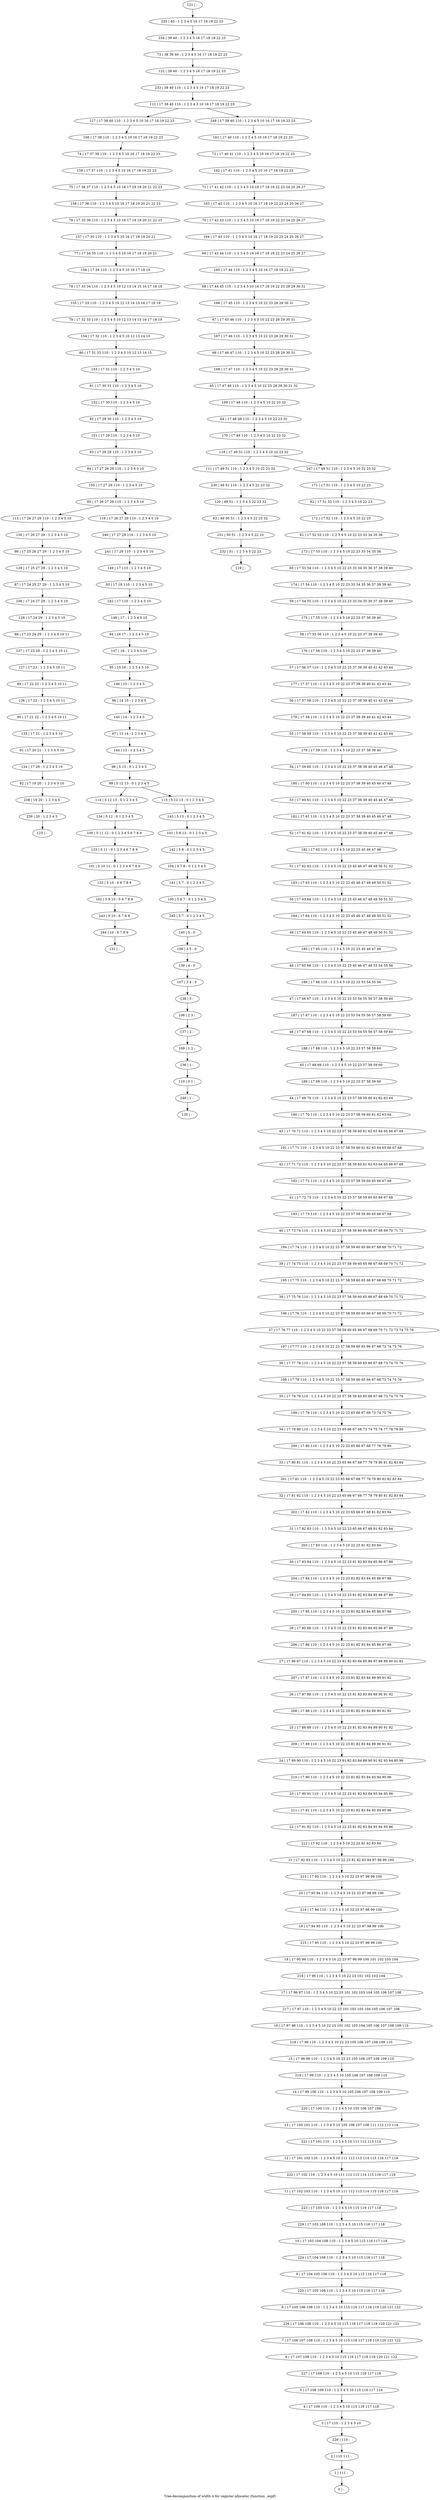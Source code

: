 digraph G {
graph [label="Tree-decomposition of width 4 for register allocator (function _expf)"]
0[label="0 | : "];
1[label="1 | 111 : "];
2[label="2 | 110 111 : "];
3[label="3 | 17 110 : 1 2 3 4 5 10 "];
4[label="4 | 17 109 110 : 1 2 3 4 5 10 115 116 117 118 "];
5[label="5 | 17 108 109 110 : 1 2 3 4 5 10 115 116 117 118 "];
6[label="6 | 17 107 108 110 : 1 2 3 4 5 10 115 116 117 118 119 120 121 122 "];
7[label="7 | 17 106 107 108 110 : 1 2 3 4 5 10 115 116 117 118 119 120 121 122 "];
8[label="8 | 17 105 106 108 110 : 1 2 3 4 5 10 115 116 117 118 119 120 121 122 "];
9[label="9 | 17 104 105 108 110 : 1 2 3 4 5 10 115 116 117 118 "];
10[label="10 | 17 103 104 108 110 : 1 2 3 4 5 10 115 116 117 118 "];
11[label="11 | 17 102 103 110 : 1 2 3 4 5 10 111 112 113 114 115 116 117 118 "];
12[label="12 | 17 101 102 110 : 1 2 3 4 5 10 111 112 113 114 115 116 117 118 "];
13[label="13 | 17 100 101 110 : 1 2 3 4 5 10 105 106 107 108 111 112 113 114 "];
14[label="14 | 17 99 100 110 : 1 2 3 4 5 10 105 106 107 108 109 110 "];
15[label="15 | 17 98 99 110 : 1 2 3 4 5 10 22 23 105 106 107 108 109 110 "];
16[label="16 | 17 97 98 110 : 1 2 3 4 5 10 22 23 101 102 103 104 105 106 107 108 109 110 "];
17[label="17 | 17 96 97 110 : 1 2 3 4 5 10 22 23 101 102 103 104 105 106 107 108 "];
18[label="18 | 17 95 96 110 : 1 2 3 4 5 10 22 23 97 98 99 100 101 102 103 104 "];
19[label="19 | 17 94 95 110 : 1 2 3 4 5 10 22 23 97 98 99 100 "];
20[label="20 | 17 93 94 110 : 1 2 3 4 5 10 22 23 97 98 99 100 "];
21[label="21 | 17 92 93 110 : 1 2 3 4 5 10 22 23 81 82 83 84 97 98 99 100 "];
22[label="22 | 17 91 92 110 : 1 2 3 4 5 10 22 23 81 82 83 84 93 94 95 96 "];
23[label="23 | 17 90 91 110 : 1 2 3 4 5 10 22 23 81 82 83 84 93 94 95 96 "];
24[label="24 | 17 89 90 110 : 1 2 3 4 5 10 22 23 81 82 83 84 89 90 91 92 93 94 95 96 "];
25[label="25 | 17 88 89 110 : 1 2 3 4 5 10 22 23 81 82 83 84 89 90 91 92 "];
26[label="26 | 17 87 88 110 : 1 2 3 4 5 10 22 23 81 82 83 84 89 90 91 92 "];
27[label="27 | 17 86 87 110 : 1 2 3 4 5 10 22 23 81 82 83 84 85 86 87 88 89 90 91 92 "];
28[label="28 | 17 85 86 110 : 1 2 3 4 5 10 22 23 81 82 83 84 85 86 87 88 "];
29[label="29 | 17 84 85 110 : 1 2 3 4 5 10 22 23 81 82 83 84 85 86 87 88 "];
30[label="30 | 17 83 84 110 : 1 2 3 4 5 10 22 23 81 82 83 84 85 86 87 88 "];
31[label="31 | 17 82 83 110 : 1 2 3 4 5 10 22 23 65 66 67 68 81 82 83 84 "];
32[label="32 | 17 81 82 110 : 1 2 3 4 5 10 22 23 65 66 67 68 77 78 79 80 81 82 83 84 "];
33[label="33 | 17 80 81 110 : 1 2 3 4 5 10 22 23 65 66 67 68 77 78 79 80 81 82 83 84 "];
34[label="34 | 17 79 80 110 : 1 2 3 4 5 10 22 23 65 66 67 68 73 74 75 76 77 78 79 80 "];
35[label="35 | 17 78 79 110 : 1 2 3 4 5 10 22 23 57 58 59 60 65 66 67 68 73 74 75 76 "];
36[label="36 | 17 77 78 110 : 1 2 3 4 5 10 22 23 57 58 59 60 65 66 67 68 73 74 75 76 "];
37[label="37 | 17 76 77 110 : 1 2 3 4 5 10 22 23 57 58 59 60 65 66 67 68 69 70 71 72 73 74 75 76 "];
38[label="38 | 17 75 76 110 : 1 2 3 4 5 10 22 23 57 58 59 60 65 66 67 68 69 70 71 72 "];
39[label="39 | 17 74 75 110 : 1 2 3 4 5 10 22 23 57 58 59 60 65 66 67 68 69 70 71 72 "];
40[label="40 | 17 73 74 110 : 1 2 3 4 5 10 22 23 57 58 59 60 65 66 67 68 69 70 71 72 "];
41[label="41 | 17 72 73 110 : 1 2 3 4 5 10 22 23 57 58 59 60 65 66 67 68 "];
42[label="42 | 17 71 72 110 : 1 2 3 4 5 10 22 23 57 58 59 60 61 62 63 64 65 66 67 68 "];
43[label="43 | 17 70 71 110 : 1 2 3 4 5 10 22 23 57 58 59 60 61 62 63 64 65 66 67 68 "];
44[label="44 | 17 69 70 110 : 1 2 3 4 5 10 22 23 57 58 59 60 61 62 63 64 "];
45[label="45 | 17 68 69 110 : 1 2 3 4 5 10 22 23 57 58 59 60 "];
46[label="46 | 17 67 68 110 : 1 2 3 4 5 10 22 23 53 54 55 56 57 58 59 60 "];
47[label="47 | 17 66 67 110 : 1 2 3 4 5 10 22 23 53 54 55 56 57 58 59 60 "];
48[label="48 | 17 65 66 110 : 1 2 3 4 5 10 22 23 45 46 47 48 53 54 55 56 "];
49[label="49 | 17 64 65 110 : 1 2 3 4 5 10 22 23 45 46 47 48 49 50 51 52 "];
50[label="50 | 17 63 64 110 : 1 2 3 4 5 10 22 23 45 46 47 48 49 50 51 52 "];
51[label="51 | 17 62 63 110 : 1 2 3 4 5 10 22 23 45 46 47 48 49 50 51 52 "];
52[label="52 | 17 61 62 110 : 1 2 3 4 5 10 22 23 37 38 39 40 45 46 47 48 "];
53[label="53 | 17 60 61 110 : 1 2 3 4 5 10 22 23 37 38 39 40 45 46 47 48 "];
54[label="54 | 17 59 60 110 : 1 2 3 4 5 10 22 23 37 38 39 40 45 46 47 48 "];
55[label="55 | 17 58 59 110 : 1 2 3 4 5 10 22 23 37 38 39 40 41 42 43 44 "];
56[label="56 | 17 57 58 110 : 1 2 3 4 5 10 22 23 37 38 39 40 41 42 43 44 "];
57[label="57 | 17 56 57 110 : 1 2 3 4 5 10 22 23 37 38 39 40 41 42 43 44 "];
58[label="58 | 17 55 56 110 : 1 2 3 4 5 10 22 23 37 38 39 40 "];
59[label="59 | 17 54 55 110 : 1 2 3 4 5 10 22 23 33 34 35 36 37 38 39 40 "];
60[label="60 | 17 53 54 110 : 1 2 3 4 5 10 22 23 33 34 35 36 37 38 39 40 "];
61[label="61 | 17 52 53 110 : 1 2 3 4 5 10 22 23 33 34 35 36 "];
62[label="62 | 17 51 52 110 : 1 2 3 4 5 10 22 23 "];
63[label="63 | 49 50 51 : 1 2 3 4 5 22 23 32 "];
64[label="64 | 17 48 49 110 : 1 2 3 4 5 10 22 23 32 "];
65[label="65 | 17 47 48 110 : 1 2 3 4 5 10 22 23 28 29 30 31 32 "];
66[label="66 | 17 46 47 110 : 1 2 3 4 5 10 22 23 28 29 30 31 "];
67[label="67 | 17 45 46 110 : 1 2 3 4 5 10 22 23 28 29 30 31 "];
68[label="68 | 17 44 45 110 : 1 2 3 4 5 10 16 17 18 19 22 23 28 29 30 31 "];
69[label="69 | 17 43 44 110 : 1 2 3 4 5 10 16 17 18 19 22 23 24 25 26 27 "];
70[label="70 | 17 42 43 110 : 1 2 3 4 5 10 16 17 18 19 22 23 24 25 26 27 "];
71[label="71 | 17 41 42 110 : 1 2 3 4 5 10 16 17 18 19 22 23 24 25 26 27 "];
72[label="72 | 17 40 41 110 : 1 2 3 4 5 10 16 17 18 19 22 23 "];
73[label="73 | 38 39 40 : 1 2 3 4 5 16 17 18 19 22 23 "];
74[label="74 | 17 37 38 110 : 1 2 3 4 5 10 16 17 18 19 22 23 "];
75[label="75 | 17 36 37 110 : 1 2 3 4 5 10 16 17 18 19 20 21 22 23 "];
76[label="76 | 17 35 36 110 : 1 2 3 4 5 10 16 17 18 19 20 21 22 23 "];
77[label="77 | 17 34 35 110 : 1 2 3 4 5 10 16 17 18 19 20 21 "];
78[label="78 | 17 33 34 110 : 1 2 3 4 5 10 12 13 14 15 16 17 18 19 "];
79[label="79 | 17 32 33 110 : 1 2 3 4 5 10 12 13 14 15 16 17 18 19 "];
80[label="80 | 17 31 32 110 : 1 2 3 4 5 10 12 13 14 15 "];
81[label="81 | 17 30 31 110 : 1 2 3 4 5 10 "];
82[label="82 | 17 29 30 110 : 1 2 3 4 5 10 "];
83[label="83 | 17 28 29 110 : 1 2 3 4 5 10 "];
84[label="84 | 17 27 28 29 110 : 1 2 3 4 5 10 "];
85[label="85 | 17 26 27 29 110 : 1 2 3 4 5 10 "];
86[label="86 | 17 25 26 27 29 : 1 2 3 4 5 10 "];
87[label="87 | 17 24 25 27 29 : 1 2 3 4 5 10 "];
88[label="88 | 17 23 24 29 : 1 2 3 4 5 10 11 "];
89[label="89 | 17 22 23 : 1 2 3 4 5 10 11 "];
90[label="90 | 17 21 22 : 1 2 3 4 5 10 11 "];
91[label="91 | 17 20 21 : 1 2 3 4 5 10 "];
92[label="92 | 17 19 20 : 1 2 3 4 5 10 "];
93[label="93 | 17 18 110 : 1 2 3 4 5 10 "];
94[label="94 | 16 17 : 1 2 3 4 5 10 "];
95[label="95 | 15 16 : 1 2 3 4 5 10 "];
96[label="96 | 14 15 : 1 2 3 4 5 "];
97[label="97 | 13 14 : 1 2 3 4 5 "];
98[label="98 | 5 13 : 0 1 2 3 4 5 "];
99[label="99 | 5 12 13 : 0 1 2 3 4 5 "];
100[label="100 | 5 11 12 : 0 1 2 3 4 5 6 7 8 9 "];
101[label="101 | 5 10 11 : 0 1 2 3 4 6 7 8 9 "];
102[label="102 | 5 9 10 : 0 6 7 8 9 "];
103[label="103 | 5 8 13 : 0 1 2 3 4 5 "];
104[label="104 | 5 7 8 : 0 1 2 3 4 5 "];
105[label="105 | 5 6 7 : 0 1 2 3 4 5 "];
106[label="106 | 4 5 : 0 "];
107[label="107 | 3 4 : 0 "];
108[label="108 | 2 3 : "];
109[label="109 | 1 2 : "];
110[label="110 | 0 1 : "];
111[label="111 | 17 49 51 110 : 1 2 3 4 5 10 22 23 32 "];
112[label="112 | 17 38 40 110 : 1 2 3 4 5 10 16 17 18 19 22 23 "];
113[label="113 | 17 26 27 29 110 : 1 2 3 4 5 10 "];
114[label="114 | 5 12 13 : 0 1 2 3 4 5 "];
115[label="115 | 5 12 13 : 0 1 2 3 4 5 "];
116[label="116 | 17 26 27 29 110 : 1 2 3 4 5 10 "];
117[label="117 | 17 38 40 110 : 1 2 3 4 5 10 16 17 18 19 22 23 "];
118[label="118 | 17 49 51 110 : 1 2 3 4 5 10 22 23 32 "];
119[label="119 | : "];
120[label="120 | 49 51 : 1 2 3 4 5 22 23 32 "];
121[label="121 | : "];
122[label="122 | 38 40 : 1 2 3 4 5 16 17 18 19 22 23 "];
123[label="123 | : "];
124[label="124 | 17 20 : 1 2 3 4 5 10 "];
125[label="125 | 17 21 : 1 2 3 4 5 10 "];
126[label="126 | 17 22 : 1 2 3 4 5 10 11 "];
127[label="127 | 17 23 : 1 2 3 4 5 10 11 "];
128[label="128 | 17 24 29 : 1 2 3 4 5 10 "];
129[label="129 | 17 25 27 29 : 1 2 3 4 5 10 "];
130[label="130 | 17 26 27 29 : 1 2 3 4 5 10 "];
131[label="131 | : "];
132[label="132 | 5 10 : 0 6 7 8 9 "];
133[label="133 | 5 11 : 0 1 2 3 4 6 7 8 9 "];
134[label="134 | 5 12 : 0 1 2 3 4 5 "];
135[label="135 | : "];
136[label="136 | 1 : "];
137[label="137 | 2 : "];
138[label="138 | 3 : "];
139[label="139 | 4 : 0 "];
140[label="140 | 5 : 0 "];
141[label="141 | 5 7 : 0 1 2 3 4 5 "];
142[label="142 | 5 8 : 0 1 2 3 4 5 "];
143[label="143 | 5 13 : 0 1 2 3 4 5 "];
144[label="144 | 13 : 1 2 3 4 5 "];
145[label="145 | 14 : 1 2 3 4 5 "];
146[label="146 | 15 : 1 2 3 4 5 "];
147[label="147 | 16 : 1 2 3 4 5 10 "];
148[label="148 | 17 : 1 2 3 4 5 10 "];
149[label="149 | 17 110 : 1 2 3 4 5 10 "];
150[label="150 | 17 27 29 110 : 1 2 3 4 5 10 "];
151[label="151 | 17 29 110 : 1 2 3 4 5 10 "];
152[label="152 | 17 30 110 : 1 2 3 4 5 10 "];
153[label="153 | 17 31 110 : 1 2 3 4 5 10 "];
154[label="154 | 17 32 110 : 1 2 3 4 5 10 12 13 14 15 "];
155[label="155 | 17 33 110 : 1 2 3 4 5 10 12 13 14 15 16 17 18 19 "];
156[label="156 | 17 34 110 : 1 2 3 4 5 10 16 17 18 19 "];
157[label="157 | 17 35 110 : 1 2 3 4 5 10 16 17 18 19 20 21 "];
158[label="158 | 17 36 110 : 1 2 3 4 5 10 16 17 18 19 20 21 22 23 "];
159[label="159 | 17 37 110 : 1 2 3 4 5 10 16 17 18 19 22 23 "];
160[label="160 | 17 38 110 : 1 2 3 4 5 10 16 17 18 19 22 23 "];
161[label="161 | 17 40 110 : 1 2 3 4 5 10 16 17 18 19 22 23 "];
162[label="162 | 17 41 110 : 1 2 3 4 5 10 16 17 18 19 22 23 "];
163[label="163 | 17 42 110 : 1 2 3 4 5 10 16 17 18 19 22 23 24 25 26 27 "];
164[label="164 | 17 43 110 : 1 2 3 4 5 10 16 17 18 19 22 23 24 25 26 27 "];
165[label="165 | 17 44 110 : 1 2 3 4 5 10 16 17 18 19 22 23 "];
166[label="166 | 17 45 110 : 1 2 3 4 5 10 22 23 28 29 30 31 "];
167[label="167 | 17 46 110 : 1 2 3 4 5 10 22 23 28 29 30 31 "];
168[label="168 | 17 47 110 : 1 2 3 4 5 10 22 23 28 29 30 31 "];
169[label="169 | 17 48 110 : 1 2 3 4 5 10 22 23 32 "];
170[label="170 | 17 49 110 : 1 2 3 4 5 10 22 23 32 "];
171[label="171 | 17 51 110 : 1 2 3 4 5 10 22 23 "];
172[label="172 | 17 52 110 : 1 2 3 4 5 10 22 23 "];
173[label="173 | 17 53 110 : 1 2 3 4 5 10 22 23 33 34 35 36 "];
174[label="174 | 17 54 110 : 1 2 3 4 5 10 22 23 33 34 35 36 37 38 39 40 "];
175[label="175 | 17 55 110 : 1 2 3 4 5 10 22 23 37 38 39 40 "];
176[label="176 | 17 56 110 : 1 2 3 4 5 10 22 23 37 38 39 40 "];
177[label="177 | 17 57 110 : 1 2 3 4 5 10 22 23 37 38 39 40 41 42 43 44 "];
178[label="178 | 17 58 110 : 1 2 3 4 5 10 22 23 37 38 39 40 41 42 43 44 "];
179[label="179 | 17 59 110 : 1 2 3 4 5 10 22 23 37 38 39 40 "];
180[label="180 | 17 60 110 : 1 2 3 4 5 10 22 23 37 38 39 40 45 46 47 48 "];
181[label="181 | 17 61 110 : 1 2 3 4 5 10 22 23 37 38 39 40 45 46 47 48 "];
182[label="182 | 17 62 110 : 1 2 3 4 5 10 22 23 45 46 47 48 "];
183[label="183 | 17 63 110 : 1 2 3 4 5 10 22 23 45 46 47 48 49 50 51 52 "];
184[label="184 | 17 64 110 : 1 2 3 4 5 10 22 23 45 46 47 48 49 50 51 52 "];
185[label="185 | 17 65 110 : 1 2 3 4 5 10 22 23 45 46 47 48 "];
186[label="186 | 17 66 110 : 1 2 3 4 5 10 22 23 53 54 55 56 "];
187[label="187 | 17 67 110 : 1 2 3 4 5 10 22 23 53 54 55 56 57 58 59 60 "];
188[label="188 | 17 68 110 : 1 2 3 4 5 10 22 23 57 58 59 60 "];
189[label="189 | 17 69 110 : 1 2 3 4 5 10 22 23 57 58 59 60 "];
190[label="190 | 17 70 110 : 1 2 3 4 5 10 22 23 57 58 59 60 61 62 63 64 "];
191[label="191 | 17 71 110 : 1 2 3 4 5 10 22 23 57 58 59 60 61 62 63 64 65 66 67 68 "];
192[label="192 | 17 72 110 : 1 2 3 4 5 10 22 23 57 58 59 60 65 66 67 68 "];
193[label="193 | 17 73 110 : 1 2 3 4 5 10 22 23 57 58 59 60 65 66 67 68 "];
194[label="194 | 17 74 110 : 1 2 3 4 5 10 22 23 57 58 59 60 65 66 67 68 69 70 71 72 "];
195[label="195 | 17 75 110 : 1 2 3 4 5 10 22 23 57 58 59 60 65 66 67 68 69 70 71 72 "];
196[label="196 | 17 76 110 : 1 2 3 4 5 10 22 23 57 58 59 60 65 66 67 68 69 70 71 72 "];
197[label="197 | 17 77 110 : 1 2 3 4 5 10 22 23 57 58 59 60 65 66 67 68 73 74 75 76 "];
198[label="198 | 17 78 110 : 1 2 3 4 5 10 22 23 57 58 59 60 65 66 67 68 73 74 75 76 "];
199[label="199 | 17 79 110 : 1 2 3 4 5 10 22 23 65 66 67 68 73 74 75 76 "];
200[label="200 | 17 80 110 : 1 2 3 4 5 10 22 23 65 66 67 68 77 78 79 80 "];
201[label="201 | 17 81 110 : 1 2 3 4 5 10 22 23 65 66 67 68 77 78 79 80 81 82 83 84 "];
202[label="202 | 17 82 110 : 1 2 3 4 5 10 22 23 65 66 67 68 81 82 83 84 "];
203[label="203 | 17 83 110 : 1 2 3 4 5 10 22 23 81 82 83 84 "];
204[label="204 | 17 84 110 : 1 2 3 4 5 10 22 23 81 82 83 84 85 86 87 88 "];
205[label="205 | 17 85 110 : 1 2 3 4 5 10 22 23 81 82 83 84 85 86 87 88 "];
206[label="206 | 17 86 110 : 1 2 3 4 5 10 22 23 81 82 83 84 85 86 87 88 "];
207[label="207 | 17 87 110 : 1 2 3 4 5 10 22 23 81 82 83 84 89 90 91 92 "];
208[label="208 | 17 88 110 : 1 2 3 4 5 10 22 23 81 82 83 84 89 90 91 92 "];
209[label="209 | 17 89 110 : 1 2 3 4 5 10 22 23 81 82 83 84 89 90 91 92 "];
210[label="210 | 17 90 110 : 1 2 3 4 5 10 22 23 81 82 83 84 93 94 95 96 "];
211[label="211 | 17 91 110 : 1 2 3 4 5 10 22 23 81 82 83 84 93 94 95 96 "];
212[label="212 | 17 92 110 : 1 2 3 4 5 10 22 23 81 82 83 84 "];
213[label="213 | 17 93 110 : 1 2 3 4 5 10 22 23 97 98 99 100 "];
214[label="214 | 17 94 110 : 1 2 3 4 5 10 22 23 97 98 99 100 "];
215[label="215 | 17 95 110 : 1 2 3 4 5 10 22 23 97 98 99 100 "];
216[label="216 | 17 96 110 : 1 2 3 4 5 10 22 23 101 102 103 104 "];
217[label="217 | 17 97 110 : 1 2 3 4 5 10 22 23 101 102 103 104 105 106 107 108 "];
218[label="218 | 17 98 110 : 1 2 3 4 5 10 22 23 105 106 107 108 109 110 "];
219[label="219 | 17 99 110 : 1 2 3 4 5 10 105 106 107 108 109 110 "];
220[label="220 | 17 100 110 : 1 2 3 4 5 10 105 106 107 108 "];
221[label="221 | 17 101 110 : 1 2 3 4 5 10 111 112 113 114 "];
222[label="222 | 17 102 110 : 1 2 3 4 5 10 111 112 113 114 115 116 117 118 "];
223[label="223 | 17 103 110 : 1 2 3 4 5 10 115 116 117 118 "];
224[label="224 | 17 104 108 110 : 1 2 3 4 5 10 115 116 117 118 "];
225[label="225 | 17 105 108 110 : 1 2 3 4 5 10 115 116 117 118 "];
226[label="226 | 17 106 108 110 : 1 2 3 4 5 10 115 116 117 118 119 120 121 122 "];
227[label="227 | 17 108 110 : 1 2 3 4 5 10 115 116 117 118 "];
228[label="228 | 110 : "];
229[label="229 | 17 103 108 110 : 1 2 3 4 5 10 115 116 117 118 "];
230[label="230 | 49 51 110 : 1 2 3 4 5 22 23 32 "];
231[label="231 | 50 51 : 1 2 3 4 5 22 23 "];
232[label="232 | 51 : 1 2 3 4 5 22 23 "];
233[label="233 | 38 40 110 : 1 2 3 4 5 16 17 18 19 22 23 "];
234[label="234 | 39 40 : 1 2 3 4 5 16 17 18 19 22 23 "];
235[label="235 | 40 : 1 2 3 4 5 16 17 18 19 22 23 "];
236[label="236 | 17 24 27 29 : 1 2 3 4 5 10 "];
237[label="237 | 17 23 29 : 1 2 3 4 5 10 11 "];
238[label="238 | 19 20 : 1 2 3 4 5 "];
239[label="239 | 20 : 1 2 3 4 5 "];
240[label="240 | 17 27 29 110 : 1 2 3 4 5 10 "];
241[label="241 | 17 29 110 : 1 2 3 4 5 10 "];
242[label="242 | 17 110 : 1 2 3 4 5 10 "];
243[label="243 | 9 10 : 6 7 8 9 "];
244[label="244 | 10 : 6 7 8 9 "];
245[label="245 | 5 7 : 0 1 2 3 4 5 "];
246[label="246 | 1 : "];
247[label="247 | 17 49 51 110 : 1 2 3 4 5 10 22 23 32 "];
248[label="248 | 17 38 40 110 : 1 2 3 4 5 10 16 17 18 19 22 23 "];
83->84 ;
98->99 ;
85->113 ;
99->114 ;
99->115 ;
85->116 ;
120->63 ;
124->92 ;
91->124 ;
125->91 ;
90->125 ;
126->90 ;
89->126 ;
127->89 ;
128->88 ;
129->87 ;
86->129 ;
130->86 ;
113->130 ;
132->102 ;
101->132 ;
133->101 ;
100->133 ;
134->100 ;
114->134 ;
136->110 ;
109->136 ;
137->109 ;
108->137 ;
138->108 ;
107->138 ;
139->107 ;
106->139 ;
140->106 ;
141->105 ;
104->141 ;
142->104 ;
103->142 ;
143->103 ;
115->143 ;
144->98 ;
97->144 ;
145->97 ;
96->145 ;
146->96 ;
95->146 ;
147->95 ;
94->147 ;
148->94 ;
149->93 ;
150->85 ;
84->150 ;
151->83 ;
82->151 ;
152->82 ;
81->152 ;
153->81 ;
80->153 ;
154->80 ;
79->154 ;
155->79 ;
78->155 ;
156->78 ;
77->156 ;
157->77 ;
76->157 ;
158->76 ;
75->158 ;
159->75 ;
74->159 ;
160->74 ;
117->160 ;
230->120 ;
111->230 ;
63->231 ;
232->119 ;
231->232 ;
236->128 ;
87->236 ;
237->127 ;
88->237 ;
92->238 ;
239->123 ;
238->239 ;
116->240 ;
241->149 ;
240->241 ;
242->148 ;
93->242 ;
102->243 ;
244->131 ;
243->244 ;
245->140 ;
105->245 ;
246->135 ;
110->246 ;
121->235 ;
235->234 ;
234->73 ;
73->122 ;
122->233 ;
233->112 ;
161->72 ;
72->162 ;
162->71 ;
71->163 ;
163->70 ;
70->164 ;
164->69 ;
69->165 ;
165->68 ;
68->166 ;
166->67 ;
67->167 ;
167->66 ;
66->168 ;
168->65 ;
65->169 ;
169->64 ;
64->170 ;
170->118 ;
171->62 ;
62->172 ;
172->61 ;
61->173 ;
173->60 ;
60->174 ;
174->59 ;
59->175 ;
175->58 ;
58->176 ;
176->57 ;
57->177 ;
177->56 ;
56->178 ;
178->55 ;
55->179 ;
179->54 ;
54->180 ;
180->53 ;
53->181 ;
181->52 ;
52->182 ;
182->51 ;
51->183 ;
183->50 ;
50->184 ;
184->49 ;
49->185 ;
185->48 ;
48->186 ;
186->47 ;
47->187 ;
187->46 ;
46->188 ;
188->45 ;
45->189 ;
189->44 ;
44->190 ;
190->43 ;
43->191 ;
191->42 ;
42->192 ;
192->41 ;
41->193 ;
193->40 ;
40->194 ;
194->39 ;
39->195 ;
195->38 ;
38->196 ;
196->37 ;
37->197 ;
197->36 ;
36->198 ;
198->35 ;
35->199 ;
199->34 ;
34->200 ;
200->33 ;
33->201 ;
201->32 ;
32->202 ;
202->31 ;
31->203 ;
203->30 ;
30->204 ;
204->29 ;
29->205 ;
205->28 ;
28->206 ;
206->27 ;
27->207 ;
207->26 ;
26->208 ;
208->25 ;
25->209 ;
209->24 ;
24->210 ;
210->23 ;
23->211 ;
211->22 ;
22->212 ;
212->21 ;
21->213 ;
213->20 ;
20->214 ;
214->19 ;
19->215 ;
215->18 ;
18->216 ;
216->17 ;
17->217 ;
217->16 ;
16->218 ;
218->15 ;
15->219 ;
219->14 ;
14->220 ;
220->13 ;
13->221 ;
221->12 ;
12->222 ;
222->11 ;
11->223 ;
223->229 ;
229->10 ;
10->224 ;
224->9 ;
9->225 ;
225->8 ;
8->226 ;
226->7 ;
7->6 ;
6->227 ;
227->5 ;
5->4 ;
4->3 ;
3->228 ;
228->2 ;
2->1 ;
1->0 ;
247->171 ;
248->161 ;
118->111 ;
118->247 ;
112->117 ;
112->248 ;
}

